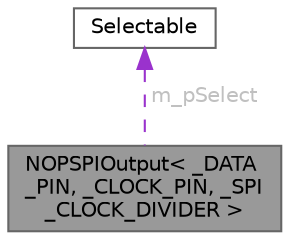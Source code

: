 digraph "NOPSPIOutput&lt; _DATA_PIN, _CLOCK_PIN, _SPI_CLOCK_DIVIDER &gt;"
{
 // LATEX_PDF_SIZE
  bgcolor="transparent";
  edge [fontname=Helvetica,fontsize=10,labelfontname=Helvetica,labelfontsize=10];
  node [fontname=Helvetica,fontsize=10,shape=box,height=0.2,width=0.4];
  Node1 [id="Node000001",label="NOPSPIOutput\< _DATA\l_PIN, _CLOCK_PIN, _SPI\l_CLOCK_DIVIDER \>",height=0.2,width=0.4,color="gray40", fillcolor="grey60", style="filled", fontcolor="black",tooltip="A nop/stub class, mostly to show the SPI methods that are needed/used by the various SPI chipset impl..."];
  Node2 -> Node1 [id="edge1_Node000001_Node000002",dir="back",color="darkorchid3",style="dashed",tooltip=" ",label=" m_pSelect",fontcolor="grey" ];
  Node2 [id="Node000002",label="Selectable",height=0.2,width=0.4,color="gray40", fillcolor="white", style="filled",URL="$dd/da1/class_selectable.html",tooltip="Abstract class for \"selectable\" things."];
}

